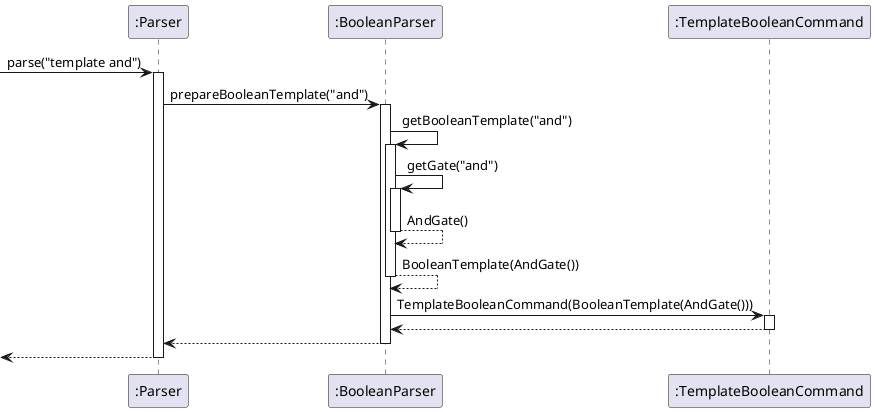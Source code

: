 @startuml
[->":Parser": parse("template and")

activate ":Parser"

":Parser"-> ":BooleanParser": prepareBooleanTemplate("and")

activate ":BooleanParser"

":BooleanParser" -> ":BooleanParser": getBooleanTemplate("and")

activate ":BooleanParser"

":BooleanParser" -> ":BooleanParser": getGate("and")

activate ":BooleanParser"

":BooleanParser" --> ":BooleanParser": AndGate()

deactivate ":BooleanParser"

":BooleanParser" --> ":BooleanParser": BooleanTemplate(AndGate())

deactivate ":BooleanParser"

":BooleanParser" -> ":TemplateBooleanCommand": TemplateBooleanCommand(BooleanTemplate(AndGate()))

activate ":TemplateBooleanCommand"

":TemplateBooleanCommand" --> ":BooleanParser"
deactivate ":TemplateBooleanCommand"

":BooleanParser" --> ":Parser"
deactivate ":BooleanParser"

[<-- ":Parser"
deactivate ":Parser"
@enduml